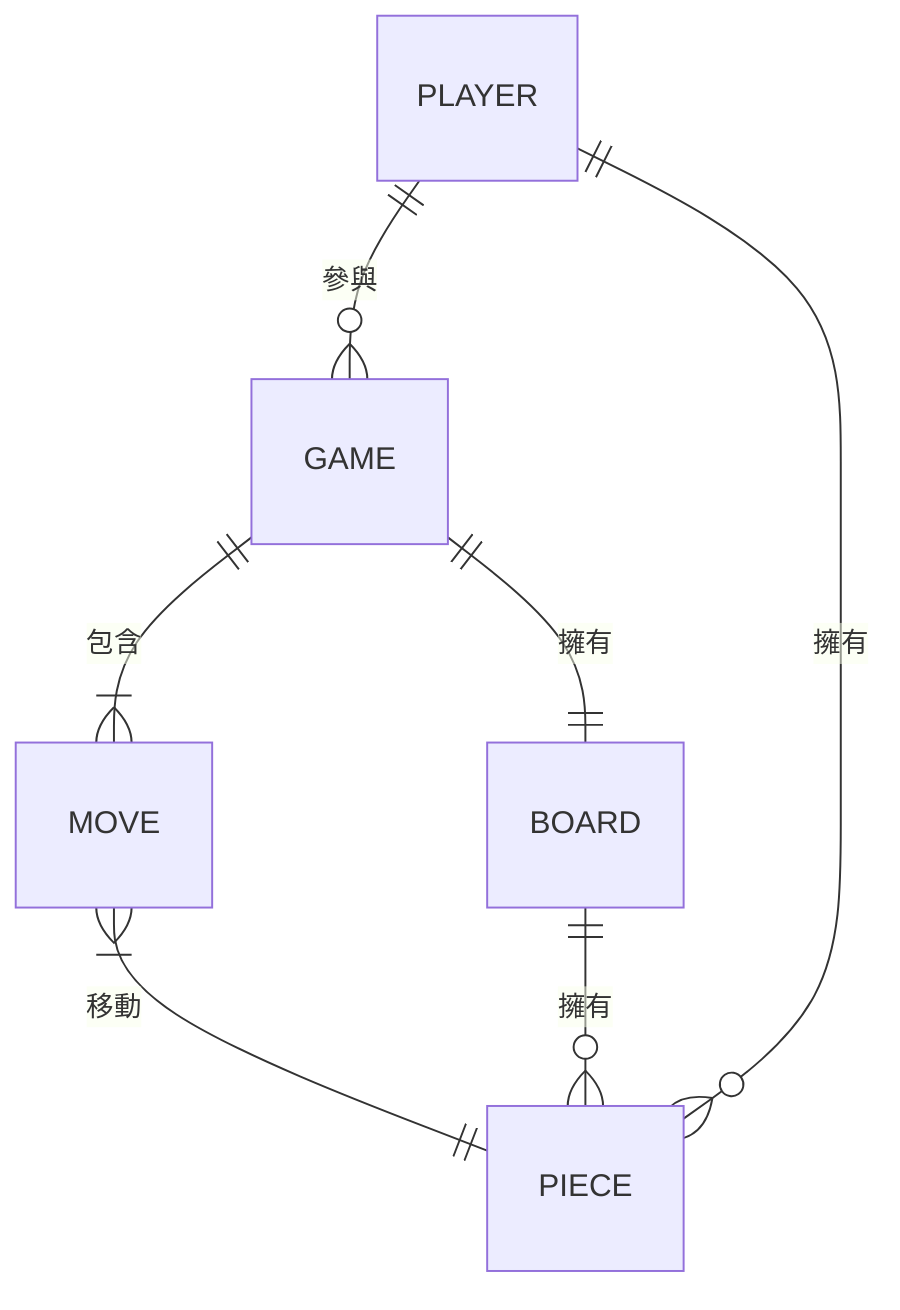 erDiagram
  PLAYER ||--o{ GAME : "參與"
  GAME ||--|{ MOVE : "包含"
  GAME ||--|| BOARD : "擁有"
  BOARD ||--o{ PIECE : "擁有"
  PLAYER ||--o{ PIECE : "擁有"
  MOVE }|--|| PIECE : "移動"